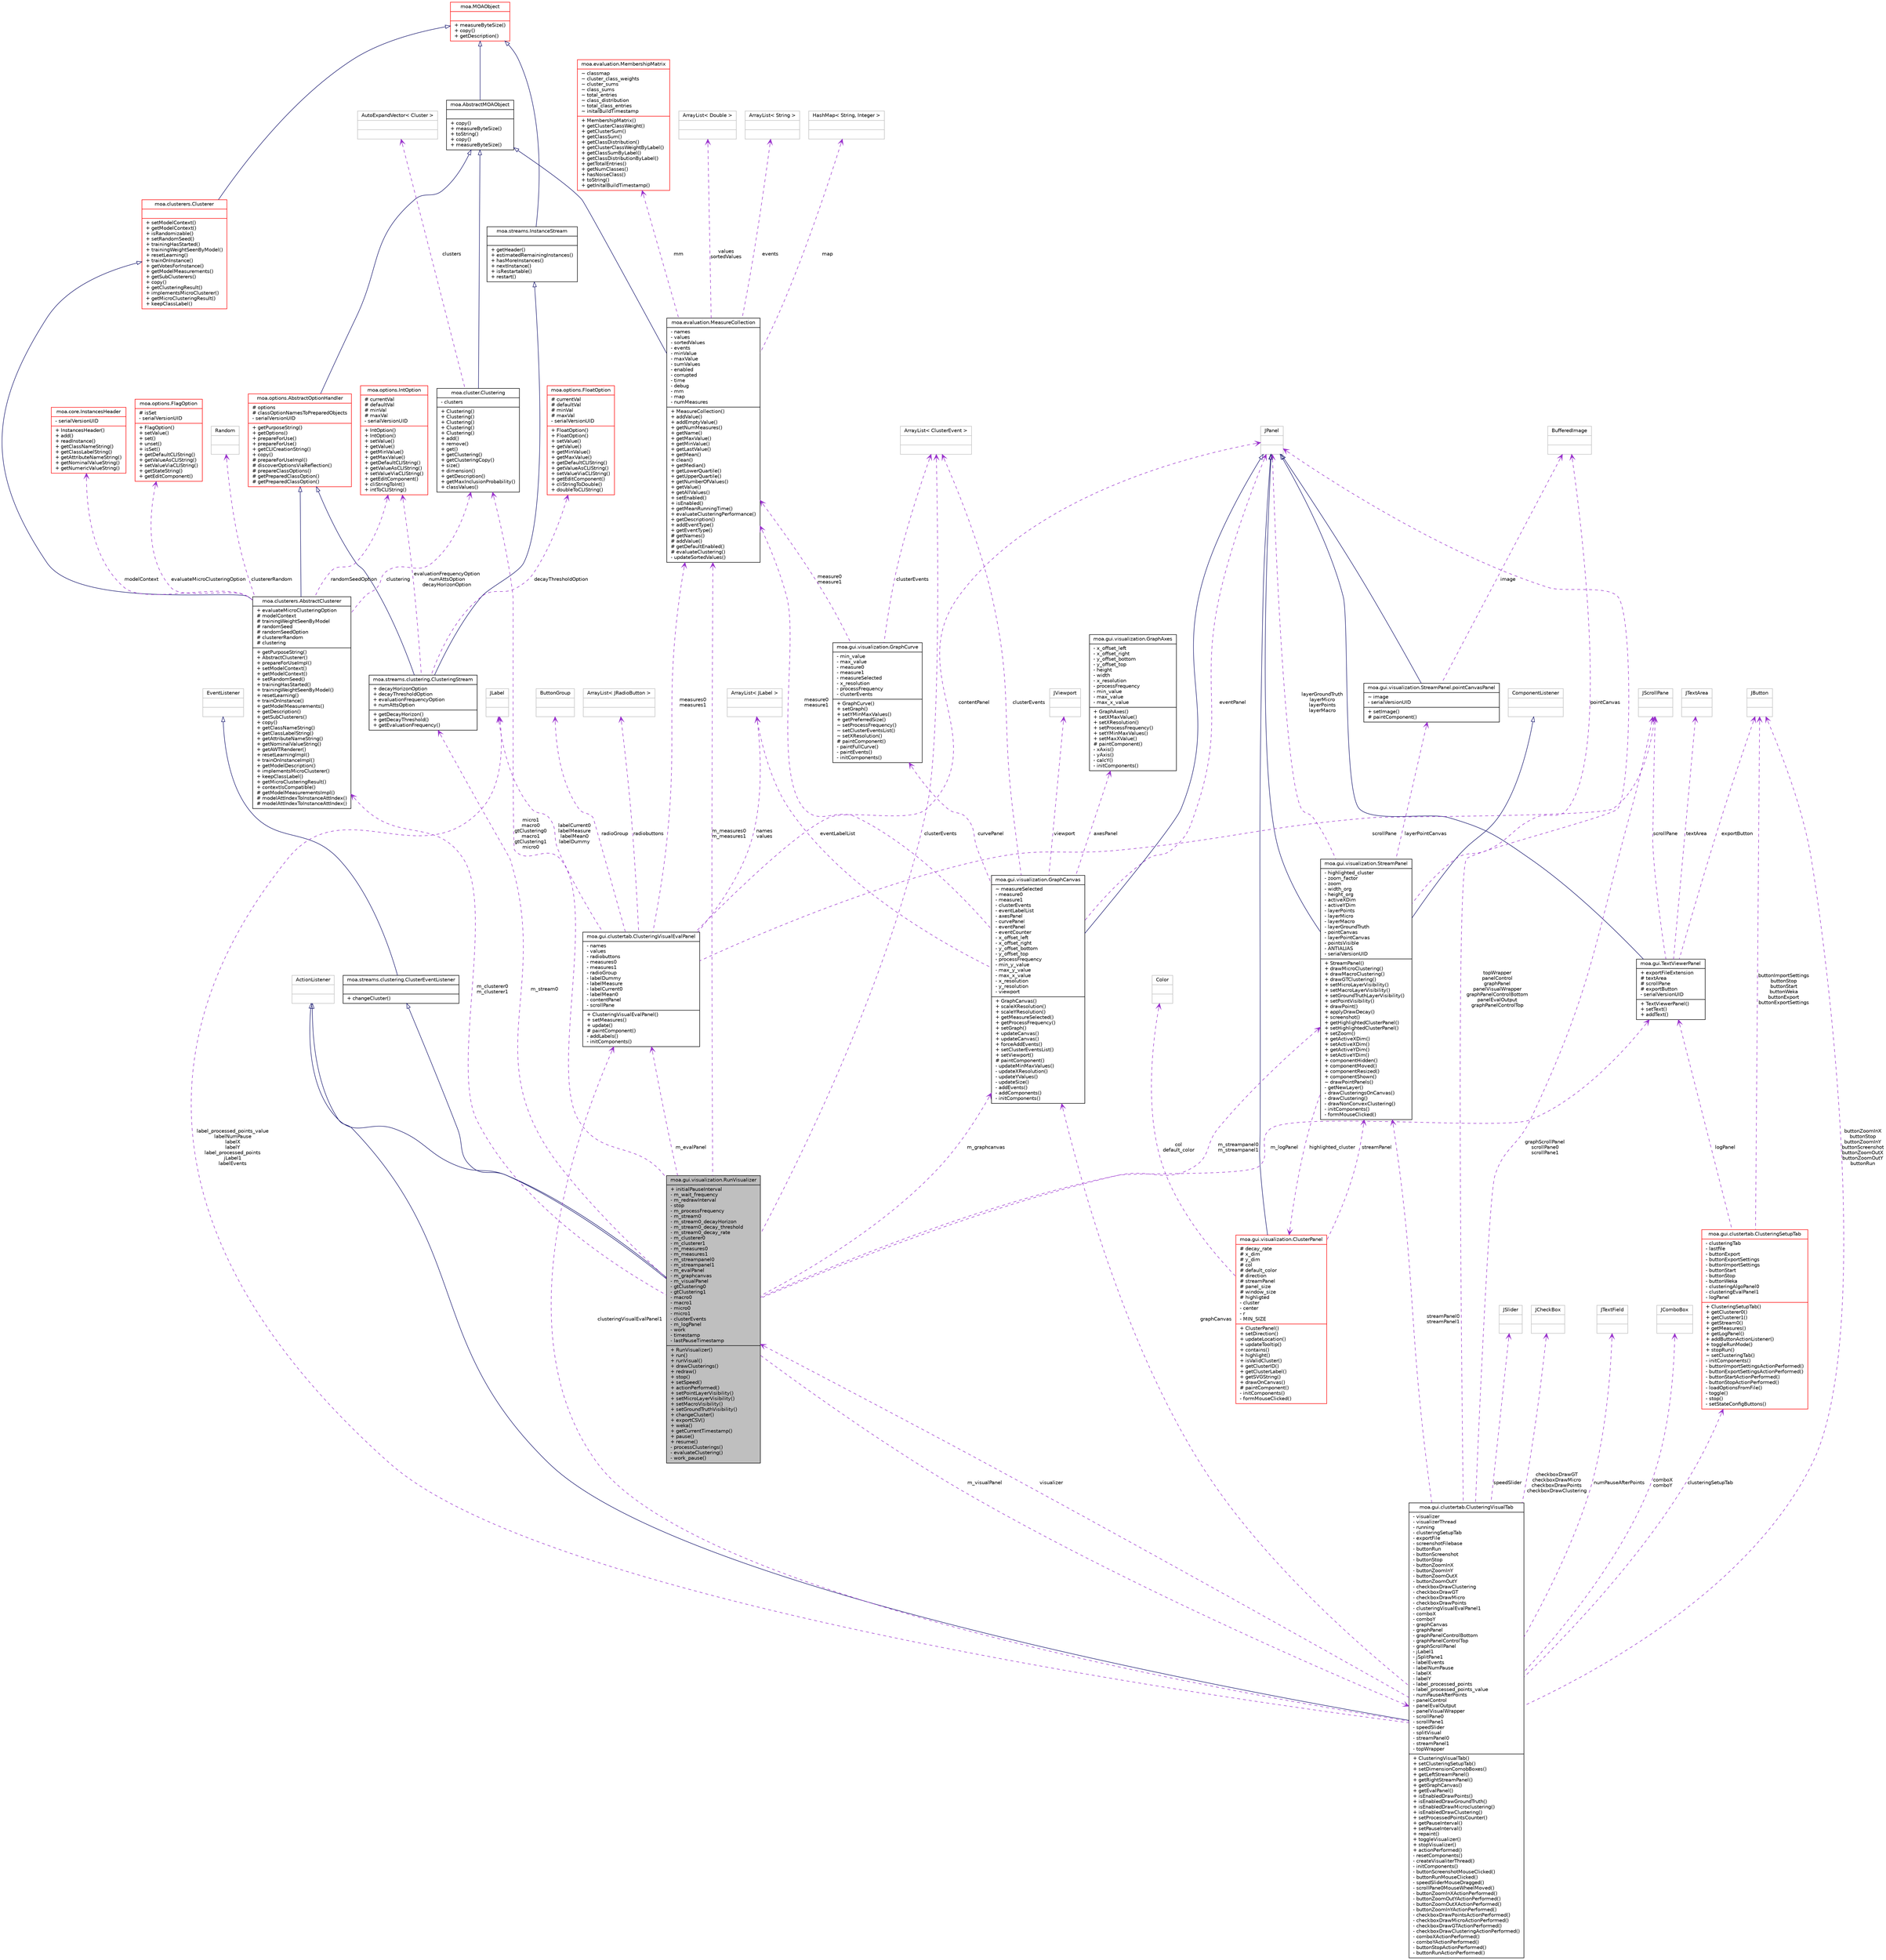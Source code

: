 digraph G
{
  edge [fontname="Helvetica",fontsize="10",labelfontname="Helvetica",labelfontsize="10"];
  node [fontname="Helvetica",fontsize="10",shape=record];
  Node1 [label="{moa.gui.visualization.RunVisualizer\n|+ initialPauseInterval\l- m_wait_frequency\l- m_redrawInterval\l- stop\l- m_processFrequency\l- m_stream0\l- m_stream0_decayHorizon\l- m_stream0_decay_threshold\l- m_stream0_decay_rate\l- m_clusterer0\l- m_clusterer1\l- m_measures0\l- m_measures1\l- m_streampanel0\l- m_streampanel1\l- m_evalPanel\l- m_graphcanvas\l- m_visualPanel\l- gtClustering0\l- gtClustering1\l- macro0\l- macro1\l- micro0\l- micro1\l- clusterEvents\l- m_logPanel\l- work\l- timestamp\l- lastPauseTimestamp\l|+ RunVisualizer()\l+ run()\l+ runVisual()\l+ drawClusterings()\l+ redraw()\l+ stop()\l+ setSpeed()\l+ actionPerformed()\l+ setPointLayerVisibility()\l+ setMicroLayerVisibility()\l+ setMacroVisibility()\l+ setGroundTruthVisibility()\l+ changeCluster()\l+ exportCSV()\l+ weka()\l+ getCurrentTimestamp()\l+ pause()\l+ resume()\l- processClusterings()\l- evaluateClustering()\l- work_pause()\l}",height=0.2,width=0.4,color="black", fillcolor="grey75", style="filled" fontcolor="black"];
  Node2 -> Node1 [dir=back,color="midnightblue",fontsize="10",style="solid",arrowtail="empty",fontname="Helvetica"];
  Node2 [label="{ActionListener\n||}",height=0.2,width=0.4,color="grey75", fillcolor="white", style="filled"];
  Node3 -> Node1 [dir=back,color="midnightblue",fontsize="10",style="solid",arrowtail="empty",fontname="Helvetica"];
  Node3 [label="{moa.streams.clustering.ClusterEventListener\n||+ changeCluster()\l}",height=0.2,width=0.4,color="black", fillcolor="white", style="filled",URL="$interfacemoa_1_1streams_1_1clustering_1_1ClusterEventListener.html"];
  Node4 -> Node3 [dir=back,color="midnightblue",fontsize="10",style="solid",arrowtail="empty",fontname="Helvetica"];
  Node4 [label="{EventListener\n||}",height=0.2,width=0.4,color="grey75", fillcolor="white", style="filled"];
  Node5 -> Node1 [dir=back,color="darkorchid3",fontsize="10",style="dashed",label="m_evalPanel",arrowtail="open",fontname="Helvetica"];
  Node5 [label="{moa.gui.clustertab.ClusteringVisualEvalPanel\n|- names\l- values\l- radiobuttons\l- measures0\l- measures1\l- radioGroup\l- labelDummy\l- labelMeasure\l- labelCurrent0\l- labelMean0\l- contentPanel\l- scrollPane\l|+ ClusteringVisualEvalPanel()\l+ setMeasures()\l+ update()\l# paintComponent()\l- addLabels()\l- initComponents()\l}",height=0.2,width=0.4,color="black", fillcolor="white", style="filled",URL="$classmoa_1_1gui_1_1clustertab_1_1ClusteringVisualEvalPanel.html"];
  Node6 -> Node5 [dir=back,color="darkorchid3",fontsize="10",style="dashed",label="radiobuttons",arrowtail="open",fontname="Helvetica"];
  Node6 [label="{ArrayList\< JRadioButton \>\n||}",height=0.2,width=0.4,color="grey75", fillcolor="white", style="filled"];
  Node7 -> Node5 [dir=back,color="darkorchid3",fontsize="10",style="dashed",label="radioGroup",arrowtail="open",fontname="Helvetica"];
  Node7 [label="{ButtonGroup\n||}",height=0.2,width=0.4,color="grey75", fillcolor="white", style="filled"];
  Node8 -> Node5 [dir=back,color="darkorchid3",fontsize="10",style="dashed",label="names\nvalues",arrowtail="open",fontname="Helvetica"];
  Node8 [label="{ArrayList\< JLabel \>\n||}",height=0.2,width=0.4,color="grey75", fillcolor="white", style="filled"];
  Node9 -> Node5 [dir=back,color="darkorchid3",fontsize="10",style="dashed",label="measures0\nmeasures1",arrowtail="open",fontname="Helvetica"];
  Node9 [label="{moa.evaluation.MeasureCollection\n|- names\l- values\l- sortedValues\l- events\l- minValue\l- maxValue\l- sumValues\l- enabled\l- corrupted\l- time\l- debug\l- mm\l- map\l- numMeasures\l|+ MeasureCollection()\l+ addValue()\l+ addEmptyValue()\l+ getNumMeasures()\l+ getName()\l+ getMaxValue()\l+ getMinValue()\l+ getLastValue()\l+ getMean()\l+ clean()\l+ getMedian()\l+ getLowerQuartile()\l+ getUpperQuartile()\l+ getNumberOfValues()\l+ getValue()\l+ getAllValues()\l+ setEnabled()\l+ isEnabled()\l+ getMeanRunningTime()\l+ evaluateClusteringPerformance()\l+ getDescription()\l+ addEventType()\l+ getEventType()\l# getNames()\l# addValue()\l# getDefaultEnabled()\l# evaluateClustering()\l- updateSortedValues()\l}",height=0.2,width=0.4,color="black", fillcolor="white", style="filled",URL="$classmoa_1_1evaluation_1_1MeasureCollection.html"];
  Node10 -> Node9 [dir=back,color="midnightblue",fontsize="10",style="solid",arrowtail="empty",fontname="Helvetica"];
  Node10 [label="{moa.AbstractMOAObject\n||+ copy()\l+ measureByteSize()\l+ toString()\l+ copy()\l+ measureByteSize()\l}",height=0.2,width=0.4,color="black", fillcolor="white", style="filled",URL="$classmoa_1_1AbstractMOAObject.html",tooltip="Abstract MOA Object."];
  Node11 -> Node10 [dir=back,color="midnightblue",fontsize="10",style="solid",arrowtail="empty",fontname="Helvetica"];
  Node11 [label="{moa.MOAObject\n||+ measureByteSize()\l+ copy()\l+ getDescription()\l}",height=0.2,width=0.4,color="red", fillcolor="white", style="filled",URL="$interfacemoa_1_1MOAObject.html",tooltip="Interface implemented by classes in MOA, so that all are serializable, can produce..."];
  Node12 -> Node9 [dir=back,color="darkorchid3",fontsize="10",style="dashed",label="mm",arrowtail="open",fontname="Helvetica"];
  Node12 [label="{moa.evaluation.MembershipMatrix\n|~ classmap\l~ cluster_class_weights\l~ cluster_sums\l~ class_sums\l~ total_entries\l~ class_distribution\l~ total_class_entries\l~ initalBuildTimestamp\l|+ MembershipMatrix()\l+ getClusterClassWeight()\l+ getClusterSum()\l+ getClassSum()\l+ getClassDistribution()\l+ getClusterClassWeightByLabel()\l+ getClassSumByLabel()\l+ getClassDistributionByLabel()\l+ getTotalEntries()\l+ getNumClasses()\l+ hasNoiseClass()\l+ toString()\l+ getInitalBuildTimestamp()\l}",height=0.2,width=0.4,color="red", fillcolor="white", style="filled",URL="$classmoa_1_1evaluation_1_1MembershipMatrix.html"];
  Node13 -> Node9 [dir=back,color="darkorchid3",fontsize="10",style="dashed",label="values\nsortedValues",arrowtail="open",fontname="Helvetica"];
  Node13 [label="{ArrayList\< Double \>\n||}",height=0.2,width=0.4,color="grey75", fillcolor="white", style="filled"];
  Node14 -> Node9 [dir=back,color="darkorchid3",fontsize="10",style="dashed",label="events",arrowtail="open",fontname="Helvetica"];
  Node14 [label="{ArrayList\< String \>\n||}",height=0.2,width=0.4,color="grey75", fillcolor="white", style="filled"];
  Node15 -> Node9 [dir=back,color="darkorchid3",fontsize="10",style="dashed",label="map",arrowtail="open",fontname="Helvetica"];
  Node15 [label="{HashMap\< String, Integer \>\n||}",height=0.2,width=0.4,color="grey75", fillcolor="white", style="filled"];
  Node16 -> Node5 [dir=back,color="darkorchid3",fontsize="10",style="dashed",label="labelCurrent0\nlabelMeasure\nlabelMean0\nlabelDummy",arrowtail="open",fontname="Helvetica"];
  Node16 [label="{JLabel\n||}",height=0.2,width=0.4,color="grey75", fillcolor="white", style="filled"];
  Node17 -> Node5 [dir=back,color="darkorchid3",fontsize="10",style="dashed",label="contentPanel",arrowtail="open",fontname="Helvetica"];
  Node17 [label="{JPanel\n||}",height=0.2,width=0.4,color="grey75", fillcolor="white", style="filled"];
  Node18 -> Node5 [dir=back,color="darkorchid3",fontsize="10",style="dashed",label="scrollPane",arrowtail="open",fontname="Helvetica"];
  Node18 [label="{JScrollPane\n||}",height=0.2,width=0.4,color="grey75", fillcolor="white", style="filled"];
  Node19 -> Node1 [dir=back,color="darkorchid3",fontsize="10",style="dashed",label="micro1\nmacro0\ngtClustering0\nmacro1\ngtClustering1\nmicro0",arrowtail="open",fontname="Helvetica"];
  Node19 [label="{moa.cluster.Clustering\n|- clusters\l|+ Clustering()\l+ Clustering()\l+ Clustering()\l+ Clustering()\l+ Clustering()\l+ add()\l+ remove()\l+ get()\l+ getClustering()\l+ getClusteringCopy()\l+ size()\l+ dimension()\l+ getDescription()\l+ getMaxInclusionProbability()\l+ classValues()\l}",height=0.2,width=0.4,color="black", fillcolor="white", style="filled",URL="$classmoa_1_1cluster_1_1Clustering.html"];
  Node10 -> Node19 [dir=back,color="midnightblue",fontsize="10",style="solid",arrowtail="empty",fontname="Helvetica"];
  Node20 -> Node19 [dir=back,color="darkorchid3",fontsize="10",style="dashed",label="clusters",arrowtail="open",fontname="Helvetica"];
  Node20 [label="{AutoExpandVector\< Cluster \>\n||}",height=0.2,width=0.4,color="grey75", fillcolor="white", style="filled"];
  Node21 -> Node1 [dir=back,color="darkorchid3",fontsize="10",style="dashed",label="m_streampanel0\nm_streampanel1",arrowtail="open",fontname="Helvetica"];
  Node21 [label="{moa.gui.visualization.StreamPanel\n|- highlighted_cluster\l- zoom_factor\l- zoom\l- width_org\l- height_org\l- activeXDim\l- activeYDim\l- layerPoints\l- layerMicro\l- layerMacro\l- layerGroundTruth\l- pointCanvas\l- layerPointCanvas\l- pointsVisible\l- ANTIALIAS\l- serialVersionUID\l|+ StreamPanel()\l+ drawMicroClustering()\l+ drawMacroClustering()\l+ drawGTClustering()\l+ setMicroLayerVisibility()\l+ setMacroLayerVisibility()\l+ setGroundTruthLayerVisibility()\l+ setPointVisibility()\l+ drawPoint()\l+ applyDrawDecay()\l+ screenshot()\l+ getHighlightedClusterPanel()\l+ setHighlightedClusterPanel()\l+ setZoom()\l+ getActiveXDim()\l+ setActiveXDim()\l+ getActiveYDim()\l+ setActiveYDim()\l+ componentHidden()\l+ componentMoved()\l+ componentResized()\l+ componentShown()\l~ drawPointPanels()\l- getNewLayer()\l- drawClusteringsOnCanvas()\l- drawClustering()\l- drawNonConvexClustering()\l- initComponents()\l- formMouseClicked()\l}",height=0.2,width=0.4,color="black", fillcolor="white", style="filled",URL="$classmoa_1_1gui_1_1visualization_1_1StreamPanel.html"];
  Node17 -> Node21 [dir=back,color="midnightblue",fontsize="10",style="solid",arrowtail="empty",fontname="Helvetica"];
  Node22 -> Node21 [dir=back,color="midnightblue",fontsize="10",style="solid",arrowtail="empty",fontname="Helvetica"];
  Node22 [label="{ComponentListener\n||}",height=0.2,width=0.4,color="grey75", fillcolor="white", style="filled"];
  Node23 -> Node21 [dir=back,color="darkorchid3",fontsize="10",style="dashed",label="highlighted_cluster",arrowtail="open",fontname="Helvetica"];
  Node23 [label="{moa.gui.visualization.ClusterPanel\n|# decay_rate\l# x_dim\l# y_dim\l# col\l# default_color\l# direction\l# streamPanel\l# panel_size\l# window_size\l# highligted\l- cluster\l- center\l- r\l- MIN_SIZE\l|+ ClusterPanel()\l+ setDirection()\l+ updateLocation()\l+ updateTooltip()\l+ contains()\l+ highlight()\l+ isValidCluster()\l+ getClusterID()\l+ getClusterLabel()\l+ getSVGString()\l+ drawOnCanvas()\l# paintComponent()\l- initComponents()\l- formMouseClicked()\l}",height=0.2,width=0.4,color="red", fillcolor="white", style="filled",URL="$classmoa_1_1gui_1_1visualization_1_1ClusterPanel.html"];
  Node17 -> Node23 [dir=back,color="midnightblue",fontsize="10",style="solid",arrowtail="empty",fontname="Helvetica"];
  Node24 -> Node23 [dir=back,color="darkorchid3",fontsize="10",style="dashed",label="col\ndefault_color",arrowtail="open",fontname="Helvetica"];
  Node24 [label="{Color\n||}",height=0.2,width=0.4,color="grey75", fillcolor="white", style="filled"];
  Node21 -> Node23 [dir=back,color="darkorchid3",fontsize="10",style="dashed",label="streamPanel",arrowtail="open",fontname="Helvetica"];
  Node25 -> Node21 [dir=back,color="darkorchid3",fontsize="10",style="dashed",label="layerPointCanvas",arrowtail="open",fontname="Helvetica"];
  Node25 [label="{moa.gui.visualization.StreamPanel.pointCanvasPanel\n|~ image\l- serialVersionUID\l|+ setImage()\l# paintComponent()\l}",height=0.2,width=0.4,color="black", fillcolor="white", style="filled",URL="$classmoa_1_1gui_1_1visualization_1_1StreamPanel_1_1pointCanvasPanel.html"];
  Node17 -> Node25 [dir=back,color="midnightblue",fontsize="10",style="solid",arrowtail="empty",fontname="Helvetica"];
  Node26 -> Node25 [dir=back,color="darkorchid3",fontsize="10",style="dashed",label="image",arrowtail="open",fontname="Helvetica"];
  Node26 [label="{BufferedImage\n||}",height=0.2,width=0.4,color="grey75", fillcolor="white", style="filled"];
  Node26 -> Node21 [dir=back,color="darkorchid3",fontsize="10",style="dashed",label="pointCanvas",arrowtail="open",fontname="Helvetica"];
  Node17 -> Node21 [dir=back,color="darkorchid3",fontsize="10",style="dashed",label="layerGroundTruth\nlayerMicro\nlayerPoints\nlayerMacro",arrowtail="open",fontname="Helvetica"];
  Node27 -> Node1 [dir=back,color="darkorchid3",fontsize="10",style="dashed",label="m_logPanel",arrowtail="open",fontname="Helvetica"];
  Node27 [label="{moa.gui.TextViewerPanel\n|+ exportFileExtension\l# textArea\l# scrollPane\l# exportButton\l- serialVersionUID\l|+ TextViewerPanel()\l+ setText()\l+ addText()\l}",height=0.2,width=0.4,color="black", fillcolor="white", style="filled",URL="$classmoa_1_1gui_1_1TextViewerPanel.html",tooltip="This panel displays text."];
  Node17 -> Node27 [dir=back,color="midnightblue",fontsize="10",style="solid",arrowtail="empty",fontname="Helvetica"];
  Node28 -> Node27 [dir=back,color="darkorchid3",fontsize="10",style="dashed",label="exportButton",arrowtail="open",fontname="Helvetica"];
  Node28 [label="{JButton\n||}",height=0.2,width=0.4,color="grey75", fillcolor="white", style="filled"];
  Node29 -> Node27 [dir=back,color="darkorchid3",fontsize="10",style="dashed",label="textArea",arrowtail="open",fontname="Helvetica"];
  Node29 [label="{JTextArea\n||}",height=0.2,width=0.4,color="grey75", fillcolor="white", style="filled"];
  Node18 -> Node27 [dir=back,color="darkorchid3",fontsize="10",style="dashed",label="scrollPane",arrowtail="open",fontname="Helvetica"];
  Node9 -> Node1 [dir=back,color="darkorchid3",fontsize="10",style="dashed",label="m_measures0\nm_measures1",arrowtail="open",fontname="Helvetica"];
  Node30 -> Node1 [dir=back,color="darkorchid3",fontsize="10",style="dashed",label="m_clusterer0\nm_clusterer1",arrowtail="open",fontname="Helvetica"];
  Node30 [label="{moa.clusterers.AbstractClusterer\n|+ evaluateMicroClusteringOption\l# modelContext\l# trainingWeightSeenByModel\l# randomSeed\l# randomSeedOption\l# clustererRandom\l# clustering\l|+ getPurposeString()\l+ AbstractClusterer()\l+ prepareForUseImpl()\l+ setModelContext()\l+ getModelContext()\l+ setRandomSeed()\l+ trainingHasStarted()\l+ trainingWeightSeenByModel()\l+ resetLearning()\l+ trainOnInstance()\l+ getModelMeasurements()\l+ getDescription()\l+ getSubClusterers()\l+ copy()\l+ getClassNameString()\l+ getClassLabelString()\l+ getAttributeNameString()\l+ getNominalValueString()\l+ getAWTRenderer()\l+ resetLearningImpl()\l+ trainOnInstanceImpl()\l+ getModelDescription()\l+ implementsMicroClusterer()\l+ keepClassLabel()\l+ getMicroClusteringResult()\l+ contextIsCompatible()\l# getModelMeasurementsImpl()\l# modelAttIndexToInstanceAttIndex()\l# modelAttIndexToInstanceAttIndex()\l}",height=0.2,width=0.4,color="black", fillcolor="white", style="filled",URL="$classmoa_1_1clusterers_1_1AbstractClusterer.html"];
  Node31 -> Node30 [dir=back,color="midnightblue",fontsize="10",style="solid",arrowtail="empty",fontname="Helvetica"];
  Node31 [label="{moa.options.AbstractOptionHandler\n|# options\l# classOptionNamesToPreparedObjects\l- serialVersionUID\l|+ getPurposeString()\l+ getOptions()\l+ prepareForUse()\l+ prepareForUse()\l+ getCLICreationString()\l+ copy()\l# prepareForUseImpl()\l# discoverOptionsViaReflection()\l# prepareClassOptions()\l# getPreparedClassOption()\l# getPreparedClassOption()\l}",height=0.2,width=0.4,color="red", fillcolor="white", style="filled",URL="$classmoa_1_1options_1_1AbstractOptionHandler.html",tooltip="Abstract Option Handler."];
  Node10 -> Node31 [dir=back,color="midnightblue",fontsize="10",style="solid",arrowtail="empty",fontname="Helvetica"];
  Node32 -> Node30 [dir=back,color="midnightblue",fontsize="10",style="solid",arrowtail="empty",fontname="Helvetica"];
  Node32 [label="{moa.clusterers.Clusterer\n||+ setModelContext()\l+ getModelContext()\l+ isRandomizable()\l+ setRandomSeed()\l+ trainingHasStarted()\l+ trainingWeightSeenByModel()\l+ resetLearning()\l+ trainOnInstance()\l+ getVotesForInstance()\l+ getModelMeasurements()\l+ getSubClusterers()\l+ copy()\l+ getClusteringResult()\l+ implementsMicroClusterer()\l+ getMicroClusteringResult()\l+ keepClassLabel()\l}",height=0.2,width=0.4,color="red", fillcolor="white", style="filled",URL="$interfacemoa_1_1clusterers_1_1Clusterer.html"];
  Node11 -> Node32 [dir=back,color="midnightblue",fontsize="10",style="solid",arrowtail="empty",fontname="Helvetica"];
  Node19 -> Node30 [dir=back,color="darkorchid3",fontsize="10",style="dashed",label="clustering",arrowtail="open",fontname="Helvetica"];
  Node33 -> Node30 [dir=back,color="darkorchid3",fontsize="10",style="dashed",label="randomSeedOption",arrowtail="open",fontname="Helvetica"];
  Node33 [label="{moa.options.IntOption\n|# currentVal\l# defaultVal\l# minVal\l# maxVal\l- serialVersionUID\l|+ IntOption()\l+ IntOption()\l+ setValue()\l+ getValue()\l+ getMinValue()\l+ getMaxValue()\l+ getDefaultCLIString()\l+ getValueAsCLIString()\l+ setValueViaCLIString()\l+ getEditComponent()\l+ cliStringToInt()\l+ intToCLIString()\l}",height=0.2,width=0.4,color="red", fillcolor="white", style="filled",URL="$classmoa_1_1options_1_1IntOption.html",tooltip="Int option."];
  Node34 -> Node30 [dir=back,color="darkorchid3",fontsize="10",style="dashed",label="modelContext",arrowtail="open",fontname="Helvetica"];
  Node34 [label="{moa.core.InstancesHeader\n|- serialVersionUID\l|+ InstancesHeader()\l+ add()\l+ readInstance()\l+ getClassNameString()\l+ getClassLabelString()\l+ getAttributeNameString()\l+ getNominalValueString()\l+ getNumericValueString()\l}",height=0.2,width=0.4,color="red", fillcolor="white", style="filled",URL="$classmoa_1_1core_1_1InstancesHeader.html",tooltip="Class for storing the header or context of a data stream."];
  Node35 -> Node30 [dir=back,color="darkorchid3",fontsize="10",style="dashed",label="evaluateMicroClusteringOption",arrowtail="open",fontname="Helvetica"];
  Node35 [label="{moa.options.FlagOption\n|# isSet\l- serialVersionUID\l|+ FlagOption()\l+ setValue()\l+ set()\l+ unset()\l+ isSet()\l+ getDefaultCLIString()\l+ getValueAsCLIString()\l+ setValueViaCLIString()\l+ getStateString()\l+ getEditComponent()\l}",height=0.2,width=0.4,color="red", fillcolor="white", style="filled",URL="$classmoa_1_1options_1_1FlagOption.html",tooltip="Flag option."];
  Node36 -> Node30 [dir=back,color="darkorchid3",fontsize="10",style="dashed",label="clustererRandom",arrowtail="open",fontname="Helvetica"];
  Node36 [label="{Random\n||}",height=0.2,width=0.4,color="grey75", fillcolor="white", style="filled"];
  Node37 -> Node1 [dir=back,color="darkorchid3",fontsize="10",style="dashed",label="m_stream0",arrowtail="open",fontname="Helvetica"];
  Node37 [label="{moa.streams.clustering.ClusteringStream\n|+ decayHorizonOption\l+ decayThresholdOption\l+ evaluationFrequencyOption\l+ numAttsOption\l|+ getDecayHorizon()\l+ getDecayThreshold()\l+ getEvaluationFrequency()\l}",height=0.2,width=0.4,color="black", fillcolor="white", style="filled",URL="$classmoa_1_1streams_1_1clustering_1_1ClusteringStream.html"];
  Node31 -> Node37 [dir=back,color="midnightblue",fontsize="10",style="solid",arrowtail="empty",fontname="Helvetica"];
  Node38 -> Node37 [dir=back,color="midnightblue",fontsize="10",style="solid",arrowtail="empty",fontname="Helvetica"];
  Node38 [label="{moa.streams.InstanceStream\n||+ getHeader()\l+ estimatedRemainingInstances()\l+ hasMoreInstances()\l+ nextInstance()\l+ isRestartable()\l+ restart()\l}",height=0.2,width=0.4,color="black", fillcolor="white", style="filled",URL="$interfacemoa_1_1streams_1_1InstanceStream.html",tooltip="Interface representing a data stream of instances."];
  Node11 -> Node38 [dir=back,color="midnightblue",fontsize="10",style="solid",arrowtail="empty",fontname="Helvetica"];
  Node39 -> Node37 [dir=back,color="darkorchid3",fontsize="10",style="dashed",label="decayThresholdOption",arrowtail="open",fontname="Helvetica"];
  Node39 [label="{moa.options.FloatOption\n|# currentVal\l# defaultVal\l# minVal\l# maxVal\l- serialVersionUID\l|+ FloatOption()\l+ FloatOption()\l+ setValue()\l+ getValue()\l+ getMinValue()\l+ getMaxValue()\l+ getDefaultCLIString()\l+ getValueAsCLIString()\l+ setValueViaCLIString()\l+ getEditComponent()\l+ cliStringToDouble()\l+ doubleToCLIString()\l}",height=0.2,width=0.4,color="red", fillcolor="white", style="filled",URL="$classmoa_1_1options_1_1FloatOption.html",tooltip="Float option."];
  Node33 -> Node37 [dir=back,color="darkorchid3",fontsize="10",style="dashed",label="evaluationFrequencyOption\nnumAttsOption\ndecayHorizonOption",arrowtail="open",fontname="Helvetica"];
  Node40 -> Node1 [dir=back,color="darkorchid3",fontsize="10",style="dashed",label="m_graphcanvas",arrowtail="open",fontname="Helvetica"];
  Node40 [label="{moa.gui.visualization.GraphCanvas\n|~ measureSelected\l- measure0\l- measure1\l- clusterEvents\l- eventLabelList\l- axesPanel\l- curvePanel\l- eventPanel\l- eventCounter\l- x_offset_left\l- x_offset_right\l- y_offset_bottom\l- y_offset_top\l- processFrequency\l- min_y_value\l- max_y_value\l- max_x_value\l- x_resolution\l- y_resolution\l- viewport\l|+ GraphCanvas()\l+ scaleXResolution()\l+ scaleYResolution()\l+ getMeasureSelected()\l+ getProcessFrequency()\l+ setGraph()\l+ updateCanvas()\l+ updateCanvas()\l+ forceAddEvents()\l+ setClusterEventsList()\l+ setViewport()\l# paintComponent()\l- updateMinMaxValues()\l- updateXResolution()\l- updateYValues()\l- updateSize()\l- addEvents()\l- addComponents()\l- initComponents()\l}",height=0.2,width=0.4,color="black", fillcolor="white", style="filled",URL="$classmoa_1_1gui_1_1visualization_1_1GraphCanvas.html"];
  Node17 -> Node40 [dir=back,color="midnightblue",fontsize="10",style="solid",arrowtail="empty",fontname="Helvetica"];
  Node41 -> Node40 [dir=back,color="darkorchid3",fontsize="10",style="dashed",label="curvePanel",arrowtail="open",fontname="Helvetica"];
  Node41 [label="{moa.gui.visualization.GraphCurve\n|- min_value\l- max_value\l- measure0\l- measure1\l- measureSelected\l- x_resolution\l- processFrequency\l- clusterEvents\l|+ GraphCurve()\l+ setGraph()\l+ setYMinMaxValues()\l+ getPreferredSize()\l~ setProcessFrequency()\l~ setClusterEventsList()\l~ setXResolution()\l# paintComponent()\l- paintFullCurve()\l- paintEvents()\l- initComponents()\l}",height=0.2,width=0.4,color="black", fillcolor="white", style="filled",URL="$classmoa_1_1gui_1_1visualization_1_1GraphCurve.html"];
  Node9 -> Node41 [dir=back,color="darkorchid3",fontsize="10",style="dashed",label="measure0\nmeasure1",arrowtail="open",fontname="Helvetica"];
  Node42 -> Node41 [dir=back,color="darkorchid3",fontsize="10",style="dashed",label="clusterEvents",arrowtail="open",fontname="Helvetica"];
  Node42 [label="{ArrayList\< ClusterEvent \>\n||}",height=0.2,width=0.4,color="grey75", fillcolor="white", style="filled"];
  Node8 -> Node40 [dir=back,color="darkorchid3",fontsize="10",style="dashed",label="eventLabelList",arrowtail="open",fontname="Helvetica"];
  Node43 -> Node40 [dir=back,color="darkorchid3",fontsize="10",style="dashed",label="viewport",arrowtail="open",fontname="Helvetica"];
  Node43 [label="{JViewport\n||}",height=0.2,width=0.4,color="grey75", fillcolor="white", style="filled"];
  Node9 -> Node40 [dir=back,color="darkorchid3",fontsize="10",style="dashed",label="measure0\nmeasure1",arrowtail="open",fontname="Helvetica"];
  Node17 -> Node40 [dir=back,color="darkorchid3",fontsize="10",style="dashed",label="eventPanel",arrowtail="open",fontname="Helvetica"];
  Node44 -> Node40 [dir=back,color="darkorchid3",fontsize="10",style="dashed",label="axesPanel",arrowtail="open",fontname="Helvetica"];
  Node44 [label="{moa.gui.visualization.GraphAxes\n|- x_offset_left\l- x_offset_right\l- y_offset_bottom\l- y_offset_top\l- height\l- width\l- x_resolution\l- processFrequency\l- min_value\l- max_value\l- max_x_value\l|+ GraphAxes()\l+ setXMaxValue()\l+ setXResolution()\l+ setProcessFrequency()\l+ setYMinMaxValues()\l+ setMaxXValue()\l# paintComponent()\l- xAxis()\l- yAxis()\l- calcY()\l- initComponents()\l}",height=0.2,width=0.4,color="black", fillcolor="white", style="filled",URL="$classmoa_1_1gui_1_1visualization_1_1GraphAxes.html"];
  Node42 -> Node40 [dir=back,color="darkorchid3",fontsize="10",style="dashed",label="clusterEvents",arrowtail="open",fontname="Helvetica"];
  Node42 -> Node1 [dir=back,color="darkorchid3",fontsize="10",style="dashed",label="clusterEvents",arrowtail="open",fontname="Helvetica"];
  Node45 -> Node1 [dir=back,color="darkorchid3",fontsize="10",style="dashed",label="m_visualPanel",arrowtail="open",fontname="Helvetica"];
  Node45 [label="{moa.gui.clustertab.ClusteringVisualTab\n|- visualizer\l- visualizerThread\l- running\l- clusteringSetupTab\l- exportFile\l- screenshotFilebase\l- buttonRun\l- buttonScreenshot\l- buttonStop\l- buttonZoomInX\l- buttonZoomInY\l- buttonZoomOutX\l- buttonZoomOutY\l- checkboxDrawClustering\l- checkboxDrawGT\l- checkboxDrawMicro\l- checkboxDrawPoints\l- clusteringVisualEvalPanel1\l- comboX\l- comboY\l- graphCanvas\l- graphPanel\l- graphPanelControlBottom\l- graphPanelControlTop\l- graphScrollPanel\l- jLabel1\l- jSplitPane1\l- labelEvents\l- labelNumPause\l- labelX\l- labelY\l- label_processed_points\l- label_processed_points_value\l- numPauseAfterPoints\l- panelControl\l- panelEvalOutput\l- panelVisualWrapper\l- scrollPane0\l- scrollPane1\l- speedSlider\l- splitVisual\l- streamPanel0\l- streamPanel1\l- topWrapper\l|+ ClusteringVisualTab()\l+ setClusteringSetupTab()\l+ setDimensionComobBoxes()\l+ getLeftStreamPanel()\l+ getRightStreamPanel()\l+ getGraphCanvas()\l+ getEvalPanel()\l+ isEnabledDrawPoints()\l+ isEnabledDrawGroundTruth()\l+ isEnabledDrawMicroclustering()\l+ isEnabledDrawClustering()\l+ setProcessedPointsCounter()\l+ getPauseInterval()\l+ setPauseInterval()\l+ repaint()\l+ toggleVisualizer()\l+ stopVisualizer()\l+ actionPerformed()\l- resetComponents()\l- createVisualiterThread()\l- initComponents()\l- buttonScreenshotMouseClicked()\l- buttonRunMouseClicked()\l- speedSliderMouseDragged()\l- scrollPane0MouseWheelMoved()\l- buttonZoomInXActionPerformed()\l- buttonZoomOutYActionPerformed()\l- buttonZoomOutXActionPerformed()\l- buttonZoomInYActionPerformed()\l- checkboxDrawPointsActionPerformed()\l- checkboxDrawMicroActionPerformed()\l- checkboxDrawGTActionPerformed()\l- checkboxDrawClusteringActionPerformed()\l- comboXActionPerformed()\l- comboYActionPerformed()\l- buttonStopActionPerformed()\l- buttonRunActionPerformed()\l}",height=0.2,width=0.4,color="black", fillcolor="white", style="filled",URL="$classmoa_1_1gui_1_1clustertab_1_1ClusteringVisualTab.html"];
  Node2 -> Node45 [dir=back,color="midnightblue",fontsize="10",style="solid",arrowtail="empty",fontname="Helvetica"];
  Node46 -> Node45 [dir=back,color="darkorchid3",fontsize="10",style="dashed",label="speedSlider",arrowtail="open",fontname="Helvetica"];
  Node46 [label="{JSlider\n||}",height=0.2,width=0.4,color="grey75", fillcolor="white", style="filled"];
  Node5 -> Node45 [dir=back,color="darkorchid3",fontsize="10",style="dashed",label="clusteringVisualEvalPanel1",arrowtail="open",fontname="Helvetica"];
  Node47 -> Node45 [dir=back,color="darkorchid3",fontsize="10",style="dashed",label="checkboxDrawGT\ncheckboxDrawMicro\ncheckboxDrawPoints\ncheckboxDrawClustering",arrowtail="open",fontname="Helvetica"];
  Node47 [label="{JCheckBox\n||}",height=0.2,width=0.4,color="grey75", fillcolor="white", style="filled"];
  Node28 -> Node45 [dir=back,color="darkorchid3",fontsize="10",style="dashed",label="buttonZoomInX\nbuttonStop\nbuttonZoomInY\nbuttonScreenshot\nbuttonZoomOutX\nbuttonZoomOutY\nbuttonRun",arrowtail="open",fontname="Helvetica"];
  Node48 -> Node45 [dir=back,color="darkorchid3",fontsize="10",style="dashed",label="numPauseAfterPoints",arrowtail="open",fontname="Helvetica"];
  Node48 [label="{JTextField\n||}",height=0.2,width=0.4,color="grey75", fillcolor="white", style="filled"];
  Node21 -> Node45 [dir=back,color="darkorchid3",fontsize="10",style="dashed",label="streamPanel0\nstreamPanel1",arrowtail="open",fontname="Helvetica"];
  Node1 -> Node45 [dir=back,color="darkorchid3",fontsize="10",style="dashed",label="visualizer",arrowtail="open",fontname="Helvetica"];
  Node49 -> Node45 [dir=back,color="darkorchid3",fontsize="10",style="dashed",label="comboX\ncomboY",arrowtail="open",fontname="Helvetica"];
  Node49 [label="{JComboBox\n||}",height=0.2,width=0.4,color="grey75", fillcolor="white", style="filled"];
  Node16 -> Node45 [dir=back,color="darkorchid3",fontsize="10",style="dashed",label="label_processed_points_value\nlabelNumPause\nlabelX\nlabelY\nlabel_processed_points\njLabel1\nlabelEvents",arrowtail="open",fontname="Helvetica"];
  Node40 -> Node45 [dir=back,color="darkorchid3",fontsize="10",style="dashed",label="graphCanvas",arrowtail="open",fontname="Helvetica"];
  Node17 -> Node45 [dir=back,color="darkorchid3",fontsize="10",style="dashed",label="topWrapper\npanelControl\ngraphPanel\npanelVisualWrapper\ngraphPanelControlBottom\npanelEvalOutput\ngraphPanelControlTop",arrowtail="open",fontname="Helvetica"];
  Node18 -> Node45 [dir=back,color="darkorchid3",fontsize="10",style="dashed",label="graphScrollPanel\nscrollPane0\nscrollPane1",arrowtail="open",fontname="Helvetica"];
  Node50 -> Node45 [dir=back,color="darkorchid3",fontsize="10",style="dashed",label="clusteringSetupTab",arrowtail="open",fontname="Helvetica"];
  Node50 [label="{moa.gui.clustertab.ClusteringSetupTab\n|- clusteringTab\l- lastfile\l- buttonExport\l- buttonExportSettings\l- buttonImportSettings\l- buttonStart\l- buttonStop\l- buttonWeka\l- clusteringAlgoPanel0\l- clusteringEvalPanel1\l- logPanel\l|+ ClusteringSetupTab()\l+ getClusterer0()\l+ getClusterer1()\l+ getStream0()\l+ getMeasures()\l+ getLogPanel()\l+ addButtonActionListener()\l+ toggleRunMode()\l+ stopRun()\l~ setClusteringTab()\l- initComponents()\l- buttonImportSettingsActionPerformed()\l- buttonExportSettingsActionPerformed()\l- buttonStartActionPerformed()\l- buttonStopActionPerformed()\l- loadOptionsFromFile()\l- toggle()\l- stop()\l- setStateConfigButtons()\l}",height=0.2,width=0.4,color="red", fillcolor="white", style="filled",URL="$classmoa_1_1gui_1_1clustertab_1_1ClusteringSetupTab.html"];
  Node28 -> Node50 [dir=back,color="darkorchid3",fontsize="10",style="dashed",label="buttonImportSettings\nbuttonStop\nbuttonStart\nbuttonWeka\nbuttonExport\nbuttonExportSettings",arrowtail="open",fontname="Helvetica"];
  Node27 -> Node50 [dir=back,color="darkorchid3",fontsize="10",style="dashed",label="logPanel",arrowtail="open",fontname="Helvetica"];
}
